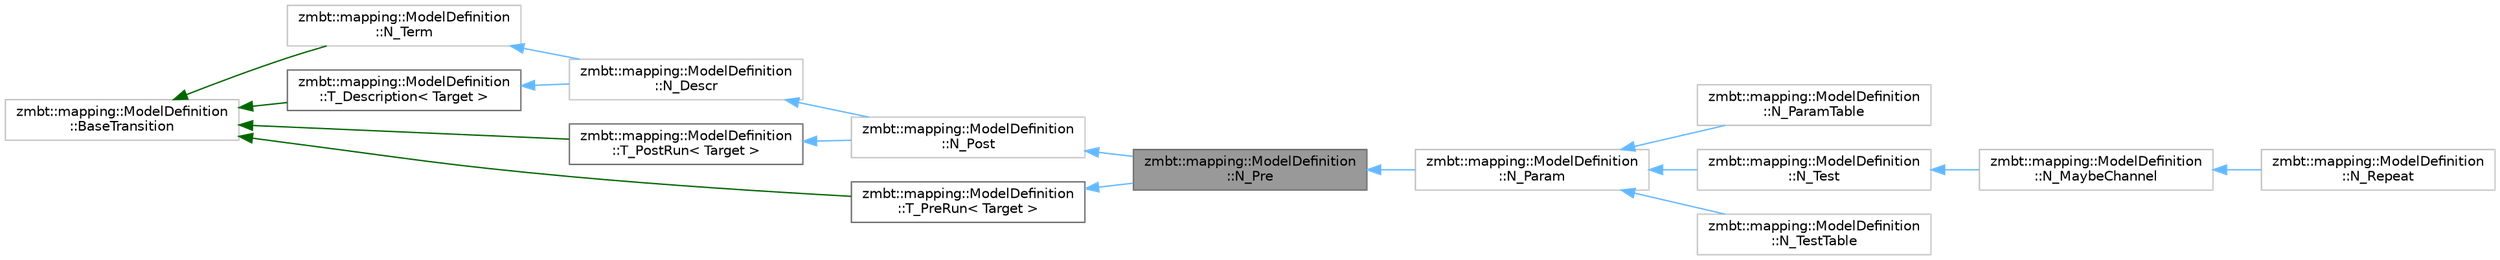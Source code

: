 digraph "zmbt::mapping::ModelDefinition::N_Pre"
{
 // LATEX_PDF_SIZE
  bgcolor="transparent";
  edge [fontname=Helvetica,fontsize=10,labelfontname=Helvetica,labelfontsize=10];
  node [fontname=Helvetica,fontsize=10,shape=box,height=0.2,width=0.4];
  rankdir="LR";
  Node1 [id="Node000001",label="zmbt::mapping::ModelDefinition\l::N_Pre",height=0.2,width=0.4,color="gray40", fillcolor="grey60", style="filled", fontcolor="black",tooltip=" "];
  Node2 -> Node1 [id="edge1_Node000001_Node000002",dir="back",color="steelblue1",style="solid",tooltip=" "];
  Node2 [id="Node000002",label="zmbt::mapping::ModelDefinition\l::N_Post",height=0.2,width=0.4,color="grey75", fillcolor="white", style="filled",URL="$classzmbt_1_1mapping_1_1ModelDefinition_1_1N__Post.html",tooltip=" "];
  Node3 -> Node2 [id="edge2_Node000002_Node000003",dir="back",color="steelblue1",style="solid",tooltip=" "];
  Node3 [id="Node000003",label="zmbt::mapping::ModelDefinition\l::N_Descr",height=0.2,width=0.4,color="grey75", fillcolor="white", style="filled",URL="$classzmbt_1_1mapping_1_1ModelDefinition_1_1N__Descr.html",tooltip=" "];
  Node4 -> Node3 [id="edge3_Node000003_Node000004",dir="back",color="steelblue1",style="solid",tooltip=" "];
  Node4 [id="Node000004",label="zmbt::mapping::ModelDefinition\l::N_Term",height=0.2,width=0.4,color="grey75", fillcolor="white", style="filled",URL="$classzmbt_1_1mapping_1_1ModelDefinition_1_1N__Term.html",tooltip=" "];
  Node5 -> Node4 [id="edge4_Node000004_Node000005",dir="back",color="darkgreen",style="solid",tooltip=" "];
  Node5 [id="Node000005",label="zmbt::mapping::ModelDefinition\l::BaseTransition",height=0.2,width=0.4,color="grey75", fillcolor="white", style="filled",URL="$classzmbt_1_1mapping_1_1ModelDefinition_1_1BaseTransition.html",tooltip=" "];
  Node6 -> Node3 [id="edge5_Node000003_Node000006",dir="back",color="steelblue1",style="solid",tooltip=" "];
  Node6 [id="Node000006",label="zmbt::mapping::ModelDefinition\l::T_Description\< Target \>",height=0.2,width=0.4,color="gray40", fillcolor="white", style="filled",tooltip=" "];
  Node5 -> Node6 [id="edge6_Node000006_Node000005",dir="back",color="darkgreen",style="solid",tooltip=" "];
  Node7 -> Node2 [id="edge7_Node000002_Node000007",dir="back",color="steelblue1",style="solid",tooltip=" "];
  Node7 [id="Node000007",label="zmbt::mapping::ModelDefinition\l::T_PostRun\< Target \>",height=0.2,width=0.4,color="gray40", fillcolor="white", style="filled",tooltip=" "];
  Node5 -> Node7 [id="edge8_Node000007_Node000005",dir="back",color="darkgreen",style="solid",tooltip=" "];
  Node8 -> Node1 [id="edge9_Node000001_Node000008",dir="back",color="steelblue1",style="solid",tooltip=" "];
  Node8 [id="Node000008",label="zmbt::mapping::ModelDefinition\l::T_PreRun\< Target \>",height=0.2,width=0.4,color="gray40", fillcolor="white", style="filled",tooltip=" "];
  Node5 -> Node8 [id="edge10_Node000008_Node000005",dir="back",color="darkgreen",style="solid",tooltip=" "];
  Node1 -> Node9 [id="edge11_Node000001_Node000009",dir="back",color="steelblue1",style="solid",tooltip=" "];
  Node9 [id="Node000009",label="zmbt::mapping::ModelDefinition\l::N_Param",height=0.2,width=0.4,color="grey75", fillcolor="white", style="filled",URL="$classzmbt_1_1mapping_1_1ModelDefinition_1_1N__Param.html",tooltip=" "];
  Node9 -> Node10 [id="edge12_Node000009_Node000010",dir="back",color="steelblue1",style="solid",tooltip=" "];
  Node10 [id="Node000010",label="zmbt::mapping::ModelDefinition\l::N_ParamTable",height=0.2,width=0.4,color="grey75", fillcolor="white", style="filled",URL="$classzmbt_1_1mapping_1_1ModelDefinition_1_1N__ParamTable.html",tooltip=" "];
  Node9 -> Node11 [id="edge13_Node000009_Node000011",dir="back",color="steelblue1",style="solid",tooltip=" "];
  Node11 [id="Node000011",label="zmbt::mapping::ModelDefinition\l::N_Test",height=0.2,width=0.4,color="grey75", fillcolor="white", style="filled",URL="$classzmbt_1_1mapping_1_1ModelDefinition_1_1N__Test.html",tooltip=" "];
  Node11 -> Node12 [id="edge14_Node000011_Node000012",dir="back",color="steelblue1",style="solid",tooltip=" "];
  Node12 [id="Node000012",label="zmbt::mapping::ModelDefinition\l::N_MaybeChannel",height=0.2,width=0.4,color="grey75", fillcolor="white", style="filled",URL="$classzmbt_1_1mapping_1_1ModelDefinition_1_1N__MaybeChannel.html",tooltip=" "];
  Node12 -> Node13 [id="edge15_Node000012_Node000013",dir="back",color="steelblue1",style="solid",tooltip=" "];
  Node13 [id="Node000013",label="zmbt::mapping::ModelDefinition\l::N_Repeat",height=0.2,width=0.4,color="grey75", fillcolor="white", style="filled",URL="$classzmbt_1_1mapping_1_1ModelDefinition_1_1N__Repeat.html",tooltip=" "];
  Node9 -> Node14 [id="edge16_Node000009_Node000014",dir="back",color="steelblue1",style="solid",tooltip=" "];
  Node14 [id="Node000014",label="zmbt::mapping::ModelDefinition\l::N_TestTable",height=0.2,width=0.4,color="grey75", fillcolor="white", style="filled",URL="$classzmbt_1_1mapping_1_1ModelDefinition_1_1N__TestTable.html",tooltip=" "];
}

